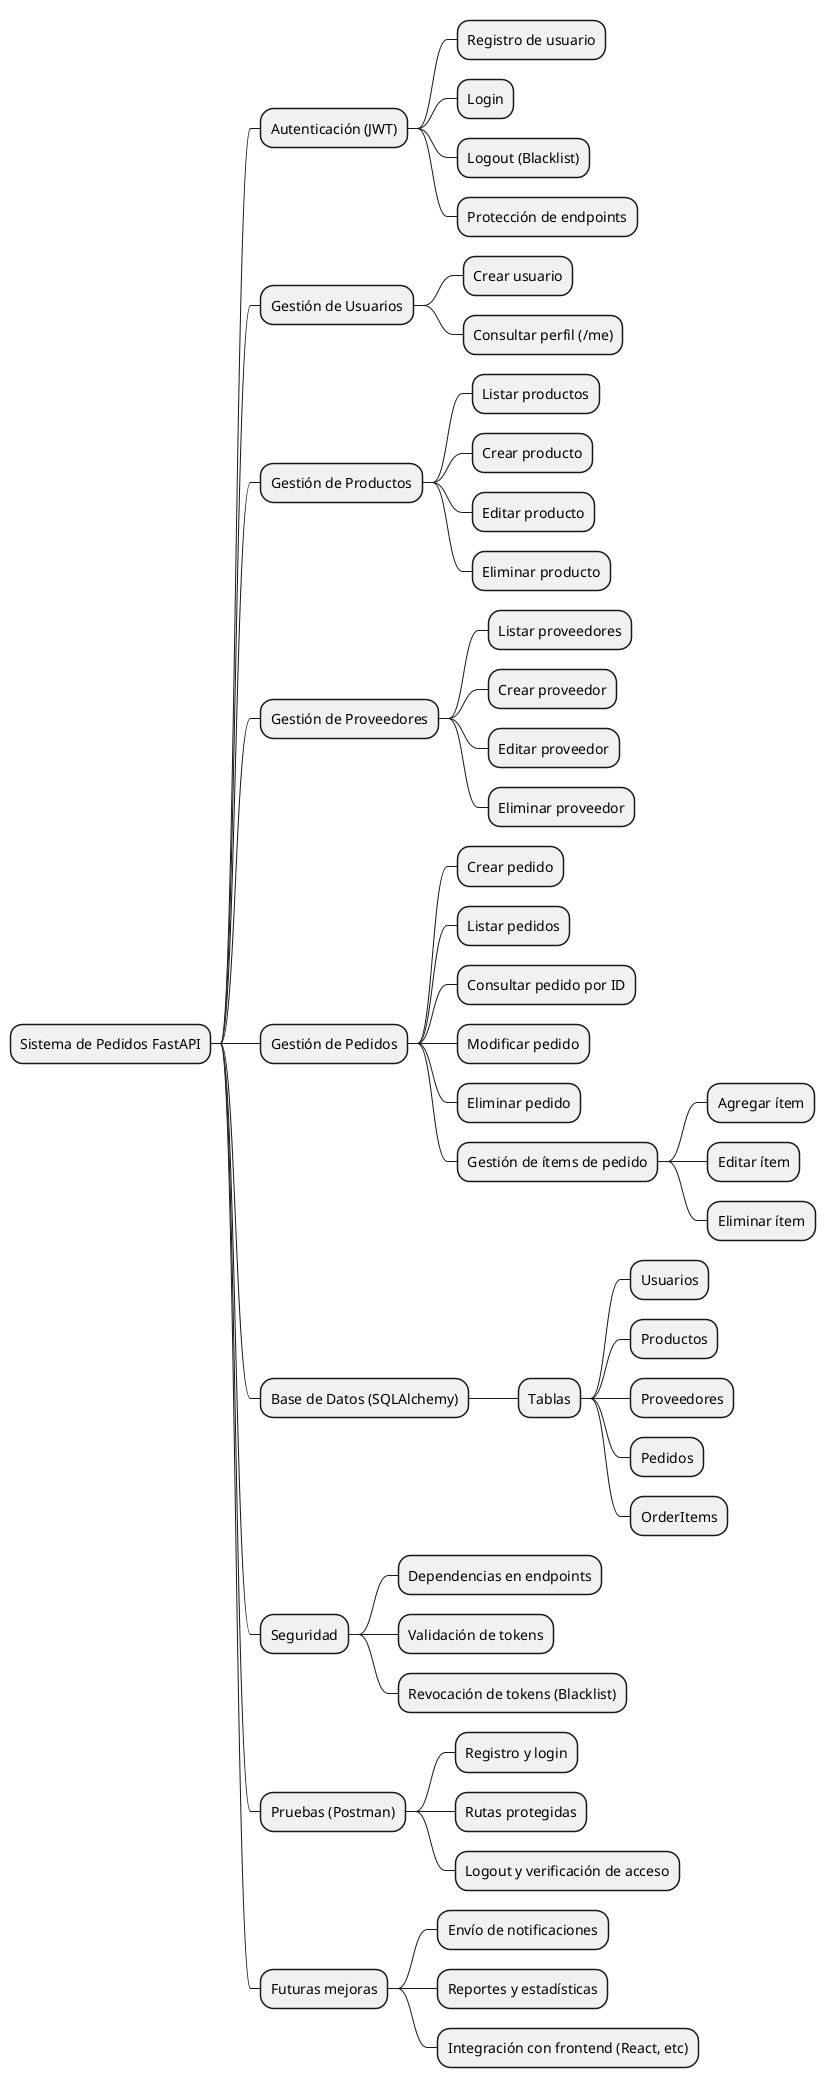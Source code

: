 @startmindmap pedidos
* Sistema de Pedidos FastAPI
** Autenticación (JWT)
*** Registro de usuario
*** Login
*** Logout (Blacklist)
*** Protección de endpoints
** Gestión de Usuarios
*** Crear usuario
*** Consultar perfil (/me)
** Gestión de Productos
*** Listar productos
*** Crear producto
*** Editar producto
*** Eliminar producto
** Gestión de Proveedores
*** Listar proveedores
*** Crear proveedor
*** Editar proveedor
*** Eliminar proveedor
** Gestión de Pedidos
*** Crear pedido
*** Listar pedidos
*** Consultar pedido por ID
*** Modificar pedido
*** Eliminar pedido
*** Gestión de ítems de pedido
**** Agregar ítem
**** Editar ítem
**** Eliminar ítem
** Base de Datos (SQLAlchemy)
*** Tablas
**** Usuarios
**** Productos
**** Proveedores
**** Pedidos
**** OrderItems
** Seguridad
*** Dependencias en endpoints
*** Validación de tokens
*** Revocación de tokens (Blacklist)
** Pruebas (Postman)
*** Registro y login
*** Rutas protegidas
*** Logout y verificación de acceso
** Futuras mejoras
*** Envío de notificaciones
*** Reportes y estadísticas
*** Integración con frontend (React, etc)
@endmindmap
